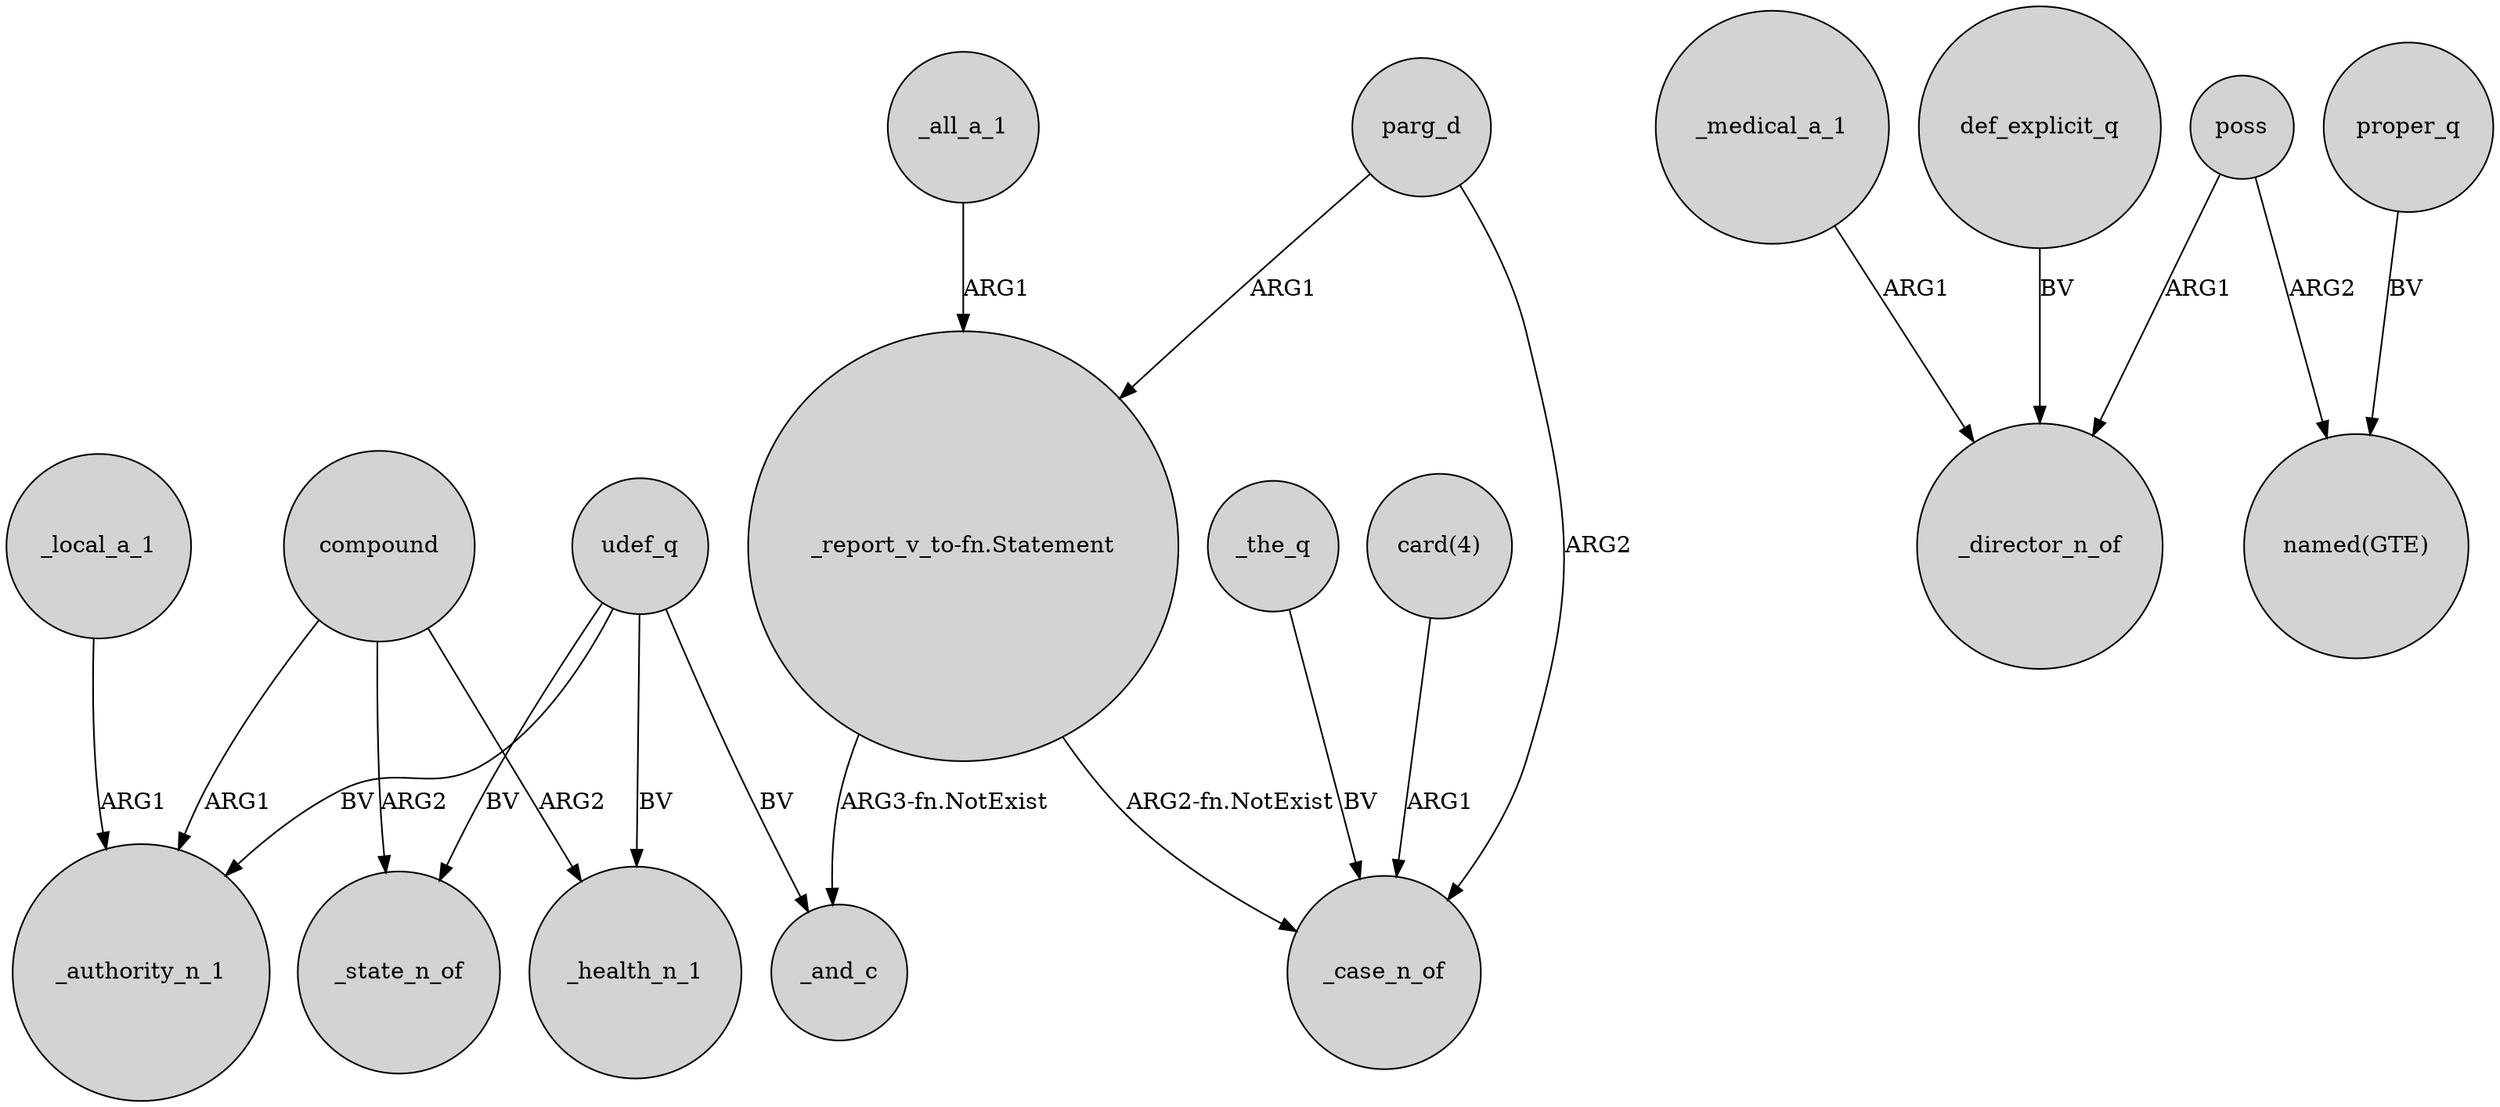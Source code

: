 digraph {
	node [shape=circle style=filled]
	compound -> _authority_n_1 [label=ARG1]
	_all_a_1 -> "_report_v_to-fn.Statement" [label=ARG1]
	poss -> _director_n_of [label=ARG1]
	proper_q -> "named(GTE)" [label=BV]
	udef_q -> _state_n_of [label=BV]
	_the_q -> _case_n_of [label=BV]
	_local_a_1 -> _authority_n_1 [label=ARG1]
	poss -> "named(GTE)" [label=ARG2]
	"card(4)" -> _case_n_of [label=ARG1]
	compound -> _state_n_of [label=ARG2]
	"_report_v_to-fn.Statement" -> _case_n_of [label="ARG2-fn.NotExist"]
	parg_d -> _case_n_of [label=ARG2]
	udef_q -> _authority_n_1 [label=BV]
	compound -> _health_n_1 [label=ARG2]
	udef_q -> _health_n_1 [label=BV]
	parg_d -> "_report_v_to-fn.Statement" [label=ARG1]
	_medical_a_1 -> _director_n_of [label=ARG1]
	"_report_v_to-fn.Statement" -> _and_c [label="ARG3-fn.NotExist"]
	udef_q -> _and_c [label=BV]
	def_explicit_q -> _director_n_of [label=BV]
}
